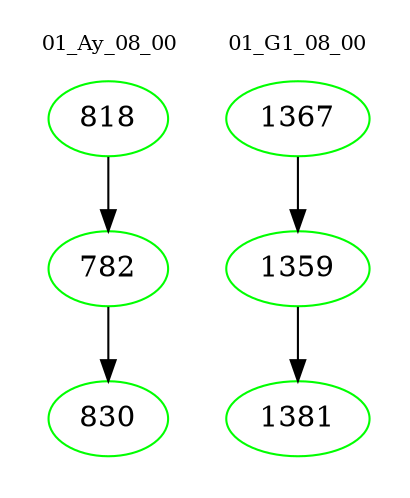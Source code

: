 digraph{
subgraph cluster_0 {
color = white
label = "01_Ay_08_00";
fontsize=10;
T0_818 [label="818", color="green"]
T0_818 -> T0_782 [color="black"]
T0_782 [label="782", color="green"]
T0_782 -> T0_830 [color="black"]
T0_830 [label="830", color="green"]
}
subgraph cluster_1 {
color = white
label = "01_G1_08_00";
fontsize=10;
T1_1367 [label="1367", color="green"]
T1_1367 -> T1_1359 [color="black"]
T1_1359 [label="1359", color="green"]
T1_1359 -> T1_1381 [color="black"]
T1_1381 [label="1381", color="green"]
}
}
